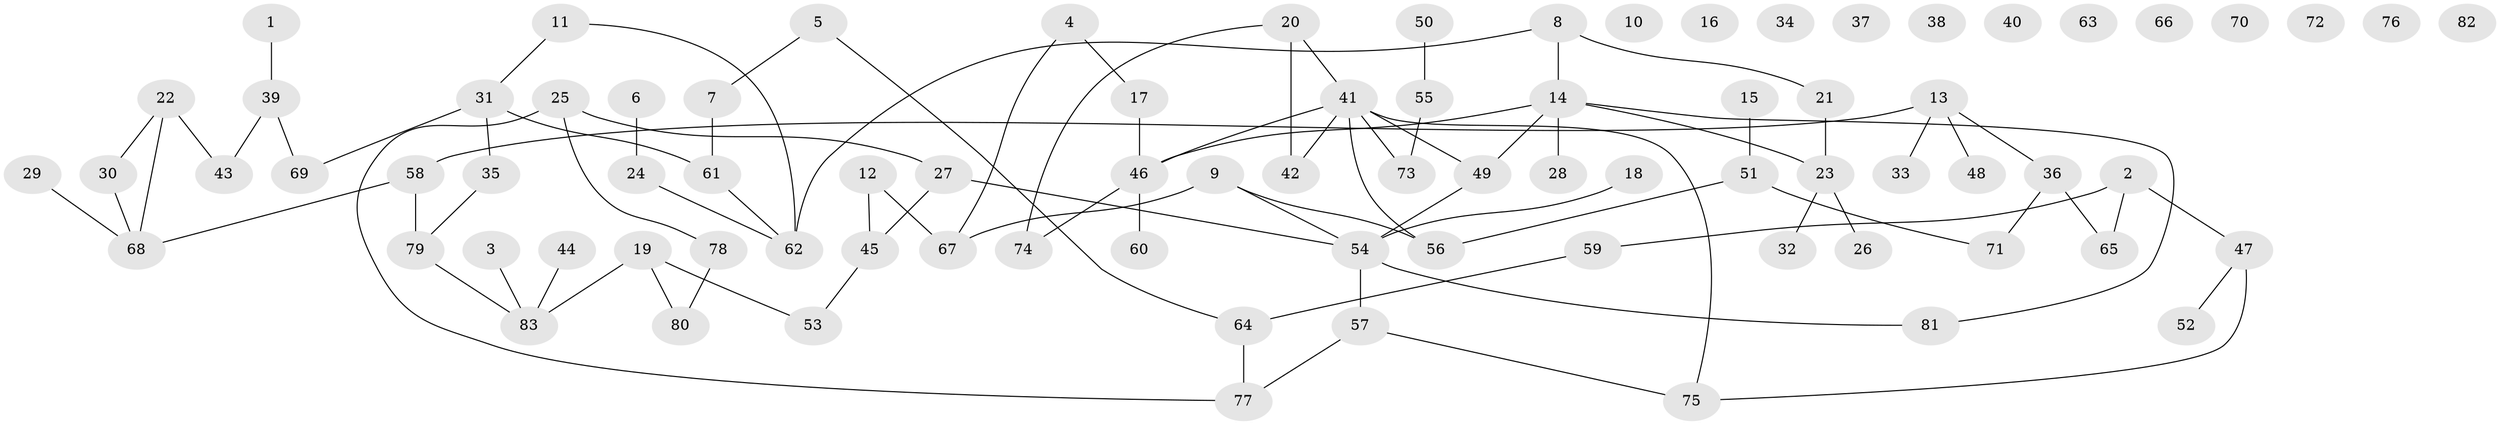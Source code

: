 // coarse degree distribution, {2: 0.22413793103448276, 3: 0.22413793103448276, 1: 0.15517241379310345, 4: 0.08620689655172414, 0: 0.20689655172413793, 5: 0.06896551724137931, 6: 0.034482758620689655}
// Generated by graph-tools (version 1.1) at 2025/23/03/03/25 07:23:28]
// undirected, 83 vertices, 89 edges
graph export_dot {
graph [start="1"]
  node [color=gray90,style=filled];
  1;
  2;
  3;
  4;
  5;
  6;
  7;
  8;
  9;
  10;
  11;
  12;
  13;
  14;
  15;
  16;
  17;
  18;
  19;
  20;
  21;
  22;
  23;
  24;
  25;
  26;
  27;
  28;
  29;
  30;
  31;
  32;
  33;
  34;
  35;
  36;
  37;
  38;
  39;
  40;
  41;
  42;
  43;
  44;
  45;
  46;
  47;
  48;
  49;
  50;
  51;
  52;
  53;
  54;
  55;
  56;
  57;
  58;
  59;
  60;
  61;
  62;
  63;
  64;
  65;
  66;
  67;
  68;
  69;
  70;
  71;
  72;
  73;
  74;
  75;
  76;
  77;
  78;
  79;
  80;
  81;
  82;
  83;
  1 -- 39;
  2 -- 47;
  2 -- 59;
  2 -- 65;
  3 -- 83;
  4 -- 17;
  4 -- 67;
  5 -- 7;
  5 -- 64;
  6 -- 24;
  7 -- 61;
  8 -- 14;
  8 -- 21;
  8 -- 62;
  9 -- 54;
  9 -- 56;
  9 -- 67;
  11 -- 31;
  11 -- 62;
  12 -- 45;
  12 -- 67;
  13 -- 33;
  13 -- 36;
  13 -- 48;
  13 -- 58;
  14 -- 23;
  14 -- 28;
  14 -- 46;
  14 -- 49;
  14 -- 81;
  15 -- 51;
  17 -- 46;
  18 -- 54;
  19 -- 53;
  19 -- 80;
  19 -- 83;
  20 -- 41;
  20 -- 42;
  20 -- 74;
  21 -- 23;
  22 -- 30;
  22 -- 43;
  22 -- 68;
  23 -- 26;
  23 -- 32;
  24 -- 62;
  25 -- 27;
  25 -- 77;
  25 -- 78;
  27 -- 45;
  27 -- 54;
  29 -- 68;
  30 -- 68;
  31 -- 35;
  31 -- 61;
  31 -- 69;
  35 -- 79;
  36 -- 65;
  36 -- 71;
  39 -- 43;
  39 -- 69;
  41 -- 42;
  41 -- 46;
  41 -- 49;
  41 -- 56;
  41 -- 73;
  41 -- 75;
  44 -- 83;
  45 -- 53;
  46 -- 60;
  46 -- 74;
  47 -- 52;
  47 -- 75;
  49 -- 54;
  50 -- 55;
  51 -- 56;
  51 -- 71;
  54 -- 57;
  54 -- 81;
  55 -- 73;
  57 -- 75;
  57 -- 77;
  58 -- 68;
  58 -- 79;
  59 -- 64;
  61 -- 62;
  64 -- 77;
  78 -- 80;
  79 -- 83;
}
